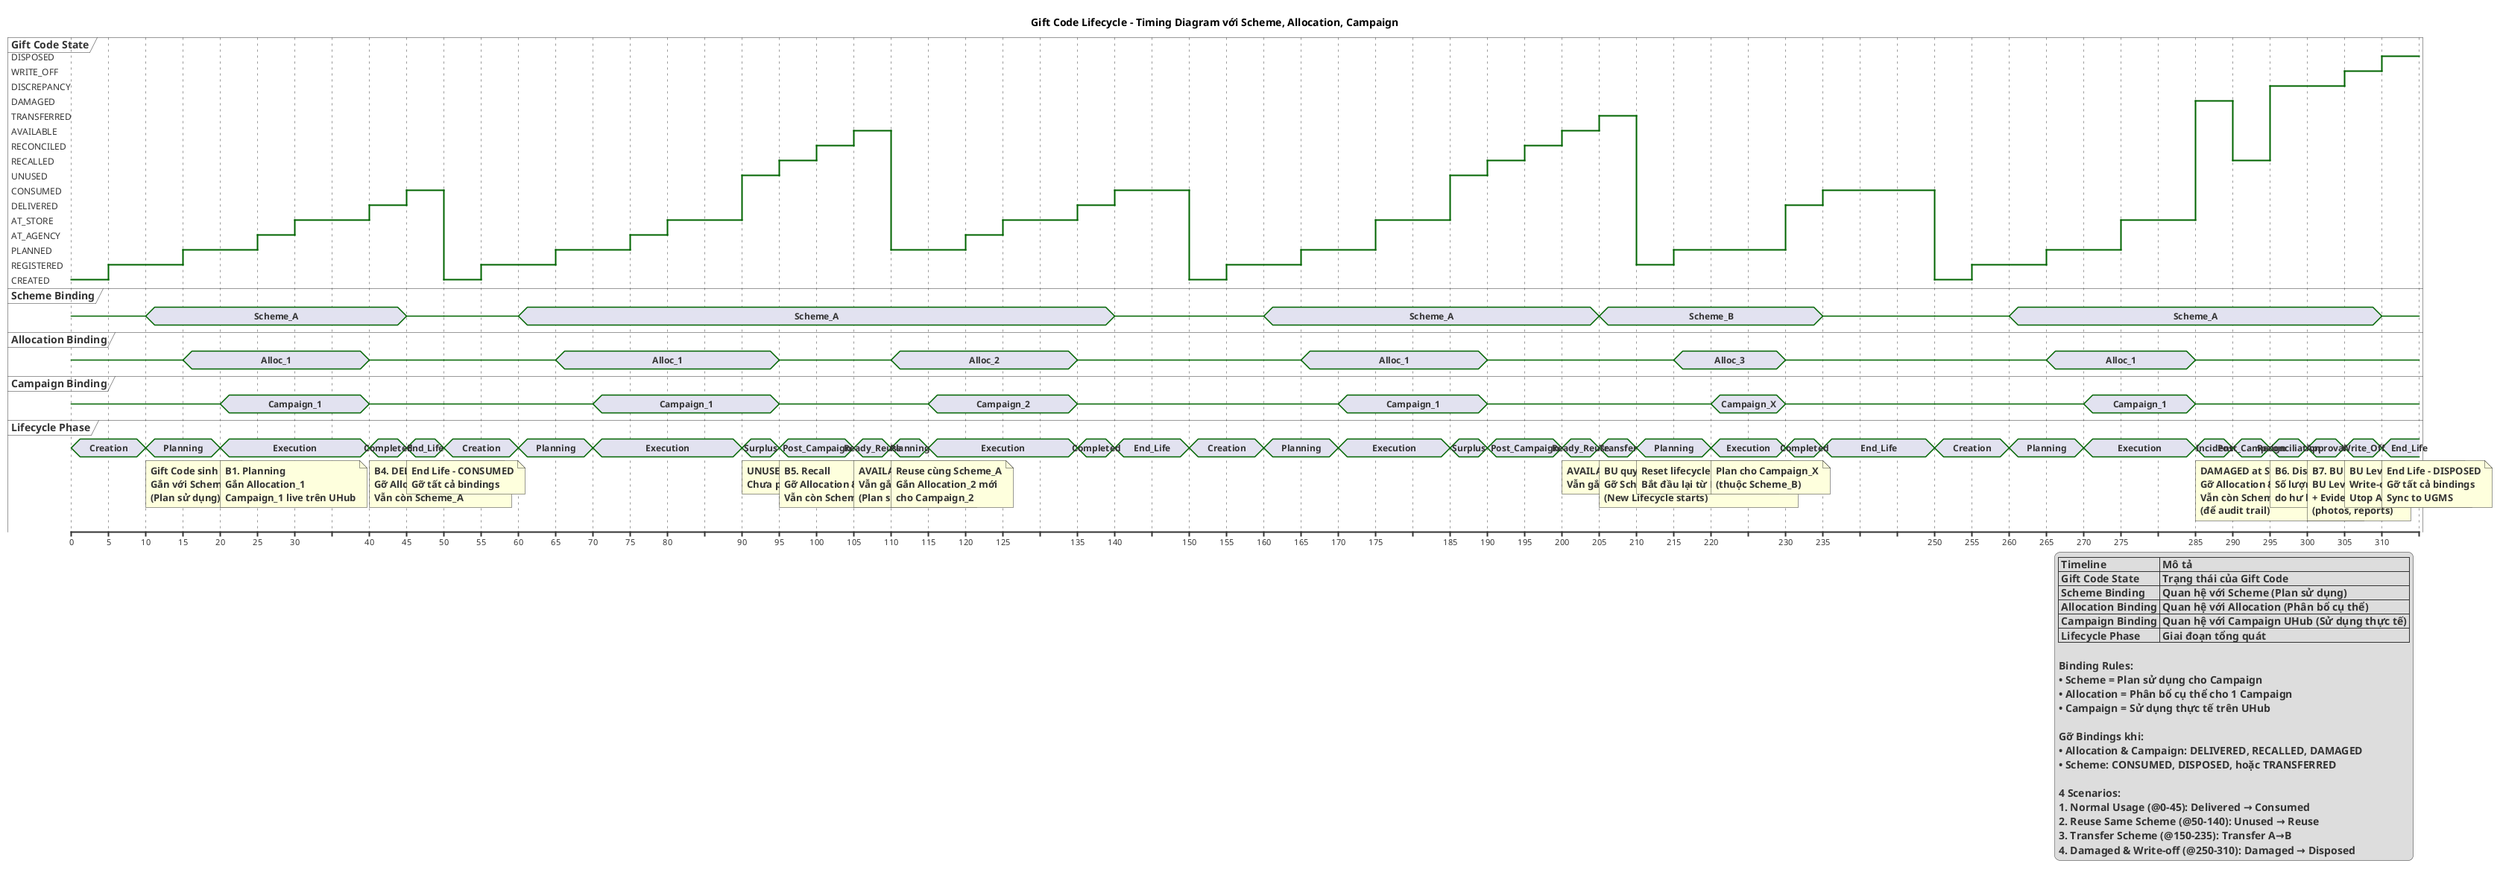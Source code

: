 @startuml Gift_Code_Lifecycle_Timing
title Gift Code Lifecycle - Timing Diagram với Scheme, Allocation, Campaign

' Define timelines
robust "Gift Code State" as GCS
concise "Scheme Binding" as SB
concise "Allocation Binding" as AB
concise "Campaign Binding" as CB
concise "Lifecycle Phase" as LP

' ============= Scenario 1: Normal Usage (Sử Dụng Bình Thường) =============
@0
GCS is CREATED
SB is {-}
AB is {-}
CB is {-}
LP is Creation

@5
GCS is REGISTERED
@10
SB is Scheme_A
LP is Planning
note bottom of LP : Gift Code sinh ra\nGắn với Scheme_A\n(Plan sử dụng)

@15
GCS is PLANNED
AB is Alloc_1

@20
CB is Campaign_1
LP is Execution
note bottom of LP : B1. Planning\nGắn Allocation_1\nCampaign_1 live trên UHub

@25
GCS is AT_AGENCY
@30
GCS is AT_STORE

@40
GCS is DELIVERED
CB is {-}
AB is {-}
LP is Completed
note bottom of LP : B4. DELIVERED to Shopper\nGỡ Allocation & Campaign\nVẫn còn Scheme_A

@45
GCS is CONSUMED
SB is {-}
LP is End_Life
note bottom of LP : End Life - CONSUMED\nGỡ tất cả bindings


' ============= Scenario 2: Reuse Same Scheme (Tái Sử Dụng Cùng Scheme) =============
@50
GCS is CREATED
SB is {-}
AB is {-}
CB is {-}
LP is Creation

@55
GCS is REGISTERED
@60
SB is Scheme_A
LP is Planning

@65
GCS is PLANNED
AB is Alloc_1
@70
CB is Campaign_1
LP is Execution

@75
GCS is AT_AGENCY
@80
GCS is AT_STORE

@90
GCS is UNUSED
LP is Surplus
note bottom of LP : UNUSED (Surplus)\nChưa phát cho Shopper

@95
GCS is RECALLED
CB is {-}
AB is {-}
LP is Post_Campaign
note bottom of LP : B5. Recall\nGỡ Allocation & Campaign\nVẫn còn Scheme_A

@100
GCS is RECONCILED

@105
GCS is AVAILABLE
LP is Ready_Reuse
note bottom of LP : AVAILABLE FOR REUSE\nVẫn gắn Scheme_A\n(Plan sử dụng)

@110
GCS is PLANNED
AB is Alloc_2
LP is Planning
note bottom of LP : Reuse cùng Scheme_A\nGắn Allocation_2 mới\ncho Campaign_2

@115
CB is Campaign_2
LP is Execution

@120
GCS is AT_AGENCY
@125
GCS is AT_STORE

@135
GCS is DELIVERED
CB is {-}
AB is {-}
LP is Completed

@140
GCS is CONSUMED
SB is {-}
LP is End_Life


' ============= Scenario 3: Transfer Scheme (Chuyển Scheme Mới) =============
@150
GCS is CREATED
SB is {-}
AB is {-}
CB is {-}
LP is Creation

@155
GCS is REGISTERED
@160
SB is Scheme_A
LP is Planning

@165
GCS is PLANNED
AB is Alloc_1
@170
CB is Campaign_1
LP is Execution

@175
GCS is AT_STORE

@185
GCS is UNUSED
LP is Surplus

@190
GCS is RECALLED
CB is {-}
AB is {-}
LP is Post_Campaign

@195
GCS is RECONCILED
@200
GCS is AVAILABLE
LP is Ready_Reuse
note bottom of LP : AVAILABLE FOR REUSE\nVẫn gắn Scheme_A

@205
GCS is TRANSFERRED
SB is Scheme_B
LP is Transfer
note bottom of LP : BU quyết định chuyển sang Scheme_B\nGỡ Scheme_A, gắn Scheme_B\n(New Lifecycle starts)

@210
GCS is REGISTERED
LP is Planning
note bottom of LP : Reset lifecycle\nBắt đầu lại từ REGISTERED

@215
GCS is PLANNED
AB is Alloc_3
@220
CB is Campaign_X
LP is Execution
note bottom of LP : Plan cho Campaign_X\n(thuộc Scheme_B)

@230
GCS is DELIVERED
CB is {-}
AB is {-}
LP is Completed

@235
GCS is CONSUMED
SB is {-}
LP is End_Life


' ============= Scenario 4: Damaged & Write-off (Bị Hỏng & Xóa Khỏi Kho) =============
@250
GCS is CREATED
SB is {-}
AB is {-}
CB is {-}
LP is Creation

@255
GCS is REGISTERED
@260
SB is Scheme_A
LP is Planning

@265
GCS is PLANNED
AB is Alloc_1
@270
CB is Campaign_1
LP is Execution

@275
GCS is AT_STORE

@285
GCS is DAMAGED
CB is {-}
AB is {-}
LP is Incident
note bottom of LP : DAMAGED at Store\nGỡ Allocation & Campaign ngay\nVẫn còn Scheme_A\n(để audit trail)

@290
GCS is RECALLED
LP is Post_Campaign

@295
GCS is DISCREPANCY
LP is Reconciliation
note bottom of LP : B6. Discrepancy\nSố lượng không khớp\ndo hư hỏng

@300
LP is Approval
note bottom of LP : B7. BU Review\nBU Level-2 Review\n+ Evidences\n(photos, reports)

@305
GCS is WRITE_OFF
LP is Write_Off
note bottom of LP : BU Level-2 Approved\nWrite-off với evidences\nUtop Admin Confirm

@310
GCS is DISPOSED
SB is {-}
LP is End_Life
note bottom of LP : End Life - DISPOSED\nGỡ tất cả bindings\nSync to UGMS


' ============= Legend =============
legend right
  |= Timeline |= Mô tả |
  | **Gift Code State** | Trạng thái của Gift Code |
  | **Scheme Binding** | Quan hệ với Scheme (Plan sử dụng) |
  | **Allocation Binding** | Quan hệ với Allocation (Phân bổ cụ thể) |
  | **Campaign Binding** | Quan hệ với Campaign UHub (Sử dụng thực tế) |
  | **Lifecycle Phase** | Giai đoạn tổng quát |
  
  **Binding Rules:**
  • **Scheme** = Plan sử dụng cho Campaign
  • **Allocation** = Phân bổ cụ thể cho 1 Campaign
  • **Campaign** = Sử dụng thực tế trên UHub
  
  **Gỡ Bindings khi:**
  • Allocation & Campaign: DELIVERED, RECALLED, DAMAGED
  • Scheme: CONSUMED, DISPOSED, hoặc TRANSFERRED
  
  **4 Scenarios:**
  1. Normal Usage (@0-45): Delivered → Consumed
  2. Reuse Same Scheme (@50-140): Unused → Reuse
  3. Transfer Scheme (@150-235): Transfer A→B
  4. Damaged & Write-off (@250-310): Damaged → Disposed
endlegend

@enduml
